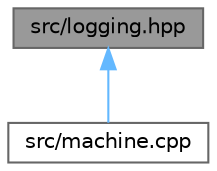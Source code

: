 digraph "src/logging.hpp"
{
 // LATEX_PDF_SIZE
  bgcolor="transparent";
  edge [fontname=Helvetica,fontsize=10,labelfontname=Helvetica,labelfontsize=10];
  node [fontname=Helvetica,fontsize=10,shape=box,height=0.2,width=0.4];
  Node1 [id="Node000001",label="src/logging.hpp",height=0.2,width=0.4,color="gray40", fillcolor="grey60", style="filled", fontcolor="black",tooltip="Provides logging macros for the RISC emulator."];
  Node1 -> Node2 [id="edge1_Node000001_Node000002",dir="back",color="steelblue1",style="solid",tooltip=" "];
  Node2 [id="Node000002",label="src/machine.cpp",height=0.2,width=0.4,color="grey40", fillcolor="white", style="filled",URL="$machine_8cpp.html",tooltip="Implementation of the RISC emulator machine."];
}
